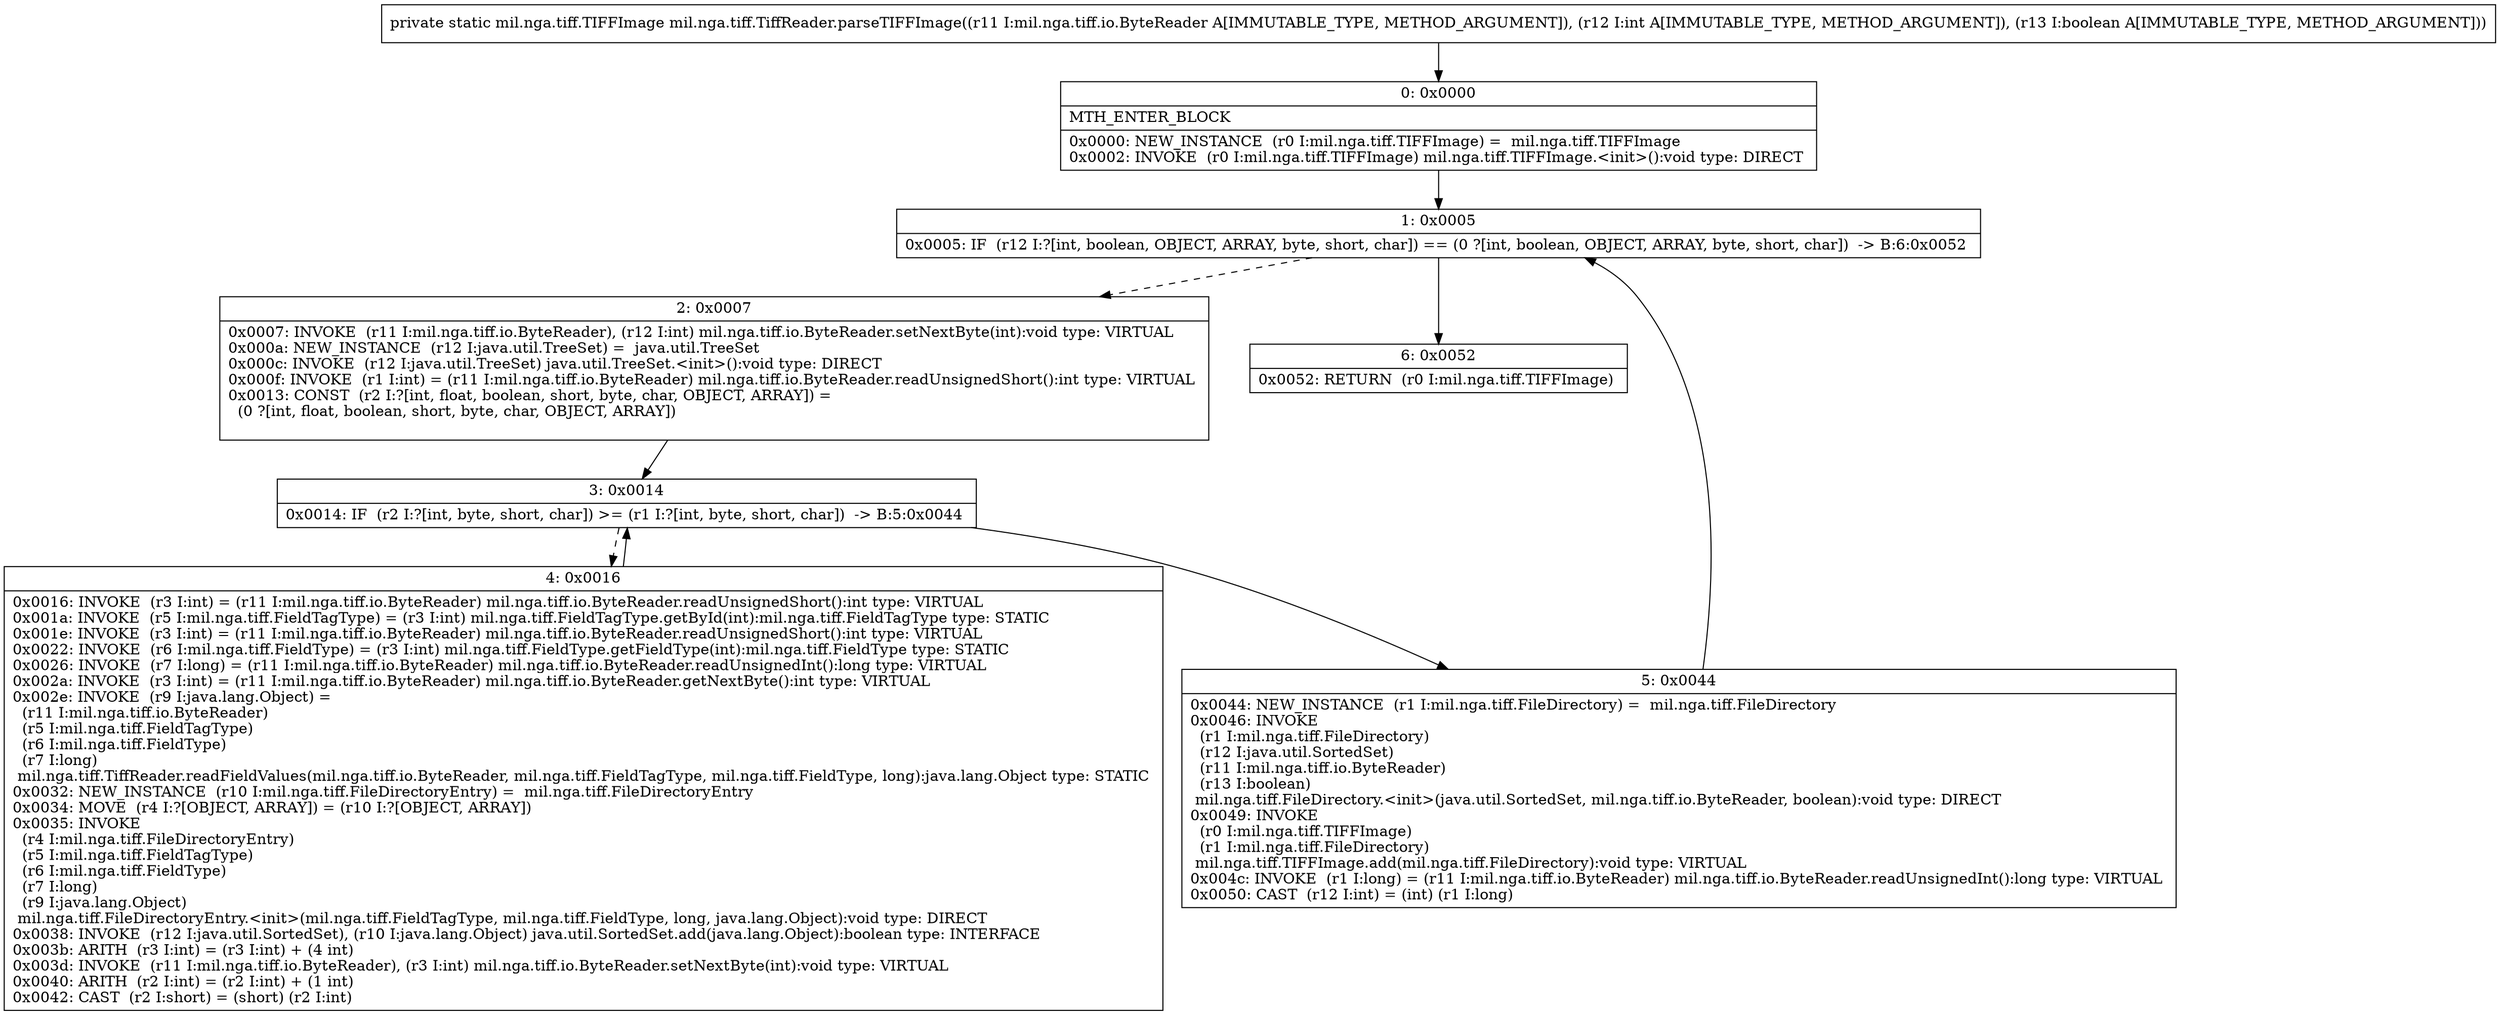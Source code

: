 digraph "CFG formil.nga.tiff.TiffReader.parseTIFFImage(Lmil\/nga\/tiff\/io\/ByteReader;IZ)Lmil\/nga\/tiff\/TIFFImage;" {
Node_0 [shape=record,label="{0\:\ 0x0000|MTH_ENTER_BLOCK\l|0x0000: NEW_INSTANCE  (r0 I:mil.nga.tiff.TIFFImage) =  mil.nga.tiff.TIFFImage \l0x0002: INVOKE  (r0 I:mil.nga.tiff.TIFFImage) mil.nga.tiff.TIFFImage.\<init\>():void type: DIRECT \l}"];
Node_1 [shape=record,label="{1\:\ 0x0005|0x0005: IF  (r12 I:?[int, boolean, OBJECT, ARRAY, byte, short, char]) == (0 ?[int, boolean, OBJECT, ARRAY, byte, short, char])  \-\> B:6:0x0052 \l}"];
Node_2 [shape=record,label="{2\:\ 0x0007|0x0007: INVOKE  (r11 I:mil.nga.tiff.io.ByteReader), (r12 I:int) mil.nga.tiff.io.ByteReader.setNextByte(int):void type: VIRTUAL \l0x000a: NEW_INSTANCE  (r12 I:java.util.TreeSet) =  java.util.TreeSet \l0x000c: INVOKE  (r12 I:java.util.TreeSet) java.util.TreeSet.\<init\>():void type: DIRECT \l0x000f: INVOKE  (r1 I:int) = (r11 I:mil.nga.tiff.io.ByteReader) mil.nga.tiff.io.ByteReader.readUnsignedShort():int type: VIRTUAL \l0x0013: CONST  (r2 I:?[int, float, boolean, short, byte, char, OBJECT, ARRAY]) = \l  (0 ?[int, float, boolean, short, byte, char, OBJECT, ARRAY])\l \l}"];
Node_3 [shape=record,label="{3\:\ 0x0014|0x0014: IF  (r2 I:?[int, byte, short, char]) \>= (r1 I:?[int, byte, short, char])  \-\> B:5:0x0044 \l}"];
Node_4 [shape=record,label="{4\:\ 0x0016|0x0016: INVOKE  (r3 I:int) = (r11 I:mil.nga.tiff.io.ByteReader) mil.nga.tiff.io.ByteReader.readUnsignedShort():int type: VIRTUAL \l0x001a: INVOKE  (r5 I:mil.nga.tiff.FieldTagType) = (r3 I:int) mil.nga.tiff.FieldTagType.getById(int):mil.nga.tiff.FieldTagType type: STATIC \l0x001e: INVOKE  (r3 I:int) = (r11 I:mil.nga.tiff.io.ByteReader) mil.nga.tiff.io.ByteReader.readUnsignedShort():int type: VIRTUAL \l0x0022: INVOKE  (r6 I:mil.nga.tiff.FieldType) = (r3 I:int) mil.nga.tiff.FieldType.getFieldType(int):mil.nga.tiff.FieldType type: STATIC \l0x0026: INVOKE  (r7 I:long) = (r11 I:mil.nga.tiff.io.ByteReader) mil.nga.tiff.io.ByteReader.readUnsignedInt():long type: VIRTUAL \l0x002a: INVOKE  (r3 I:int) = (r11 I:mil.nga.tiff.io.ByteReader) mil.nga.tiff.io.ByteReader.getNextByte():int type: VIRTUAL \l0x002e: INVOKE  (r9 I:java.lang.Object) = \l  (r11 I:mil.nga.tiff.io.ByteReader)\l  (r5 I:mil.nga.tiff.FieldTagType)\l  (r6 I:mil.nga.tiff.FieldType)\l  (r7 I:long)\l mil.nga.tiff.TiffReader.readFieldValues(mil.nga.tiff.io.ByteReader, mil.nga.tiff.FieldTagType, mil.nga.tiff.FieldType, long):java.lang.Object type: STATIC \l0x0032: NEW_INSTANCE  (r10 I:mil.nga.tiff.FileDirectoryEntry) =  mil.nga.tiff.FileDirectoryEntry \l0x0034: MOVE  (r4 I:?[OBJECT, ARRAY]) = (r10 I:?[OBJECT, ARRAY]) \l0x0035: INVOKE  \l  (r4 I:mil.nga.tiff.FileDirectoryEntry)\l  (r5 I:mil.nga.tiff.FieldTagType)\l  (r6 I:mil.nga.tiff.FieldType)\l  (r7 I:long)\l  (r9 I:java.lang.Object)\l mil.nga.tiff.FileDirectoryEntry.\<init\>(mil.nga.tiff.FieldTagType, mil.nga.tiff.FieldType, long, java.lang.Object):void type: DIRECT \l0x0038: INVOKE  (r12 I:java.util.SortedSet), (r10 I:java.lang.Object) java.util.SortedSet.add(java.lang.Object):boolean type: INTERFACE \l0x003b: ARITH  (r3 I:int) = (r3 I:int) + (4 int) \l0x003d: INVOKE  (r11 I:mil.nga.tiff.io.ByteReader), (r3 I:int) mil.nga.tiff.io.ByteReader.setNextByte(int):void type: VIRTUAL \l0x0040: ARITH  (r2 I:int) = (r2 I:int) + (1 int) \l0x0042: CAST  (r2 I:short) = (short) (r2 I:int) \l}"];
Node_5 [shape=record,label="{5\:\ 0x0044|0x0044: NEW_INSTANCE  (r1 I:mil.nga.tiff.FileDirectory) =  mil.nga.tiff.FileDirectory \l0x0046: INVOKE  \l  (r1 I:mil.nga.tiff.FileDirectory)\l  (r12 I:java.util.SortedSet)\l  (r11 I:mil.nga.tiff.io.ByteReader)\l  (r13 I:boolean)\l mil.nga.tiff.FileDirectory.\<init\>(java.util.SortedSet, mil.nga.tiff.io.ByteReader, boolean):void type: DIRECT \l0x0049: INVOKE  \l  (r0 I:mil.nga.tiff.TIFFImage)\l  (r1 I:mil.nga.tiff.FileDirectory)\l mil.nga.tiff.TIFFImage.add(mil.nga.tiff.FileDirectory):void type: VIRTUAL \l0x004c: INVOKE  (r1 I:long) = (r11 I:mil.nga.tiff.io.ByteReader) mil.nga.tiff.io.ByteReader.readUnsignedInt():long type: VIRTUAL \l0x0050: CAST  (r12 I:int) = (int) (r1 I:long) \l}"];
Node_6 [shape=record,label="{6\:\ 0x0052|0x0052: RETURN  (r0 I:mil.nga.tiff.TIFFImage) \l}"];
MethodNode[shape=record,label="{private static mil.nga.tiff.TIFFImage mil.nga.tiff.TiffReader.parseTIFFImage((r11 I:mil.nga.tiff.io.ByteReader A[IMMUTABLE_TYPE, METHOD_ARGUMENT]), (r12 I:int A[IMMUTABLE_TYPE, METHOD_ARGUMENT]), (r13 I:boolean A[IMMUTABLE_TYPE, METHOD_ARGUMENT])) }"];
MethodNode -> Node_0;
Node_0 -> Node_1;
Node_1 -> Node_2[style=dashed];
Node_1 -> Node_6;
Node_2 -> Node_3;
Node_3 -> Node_4[style=dashed];
Node_3 -> Node_5;
Node_4 -> Node_3;
Node_5 -> Node_1;
}


